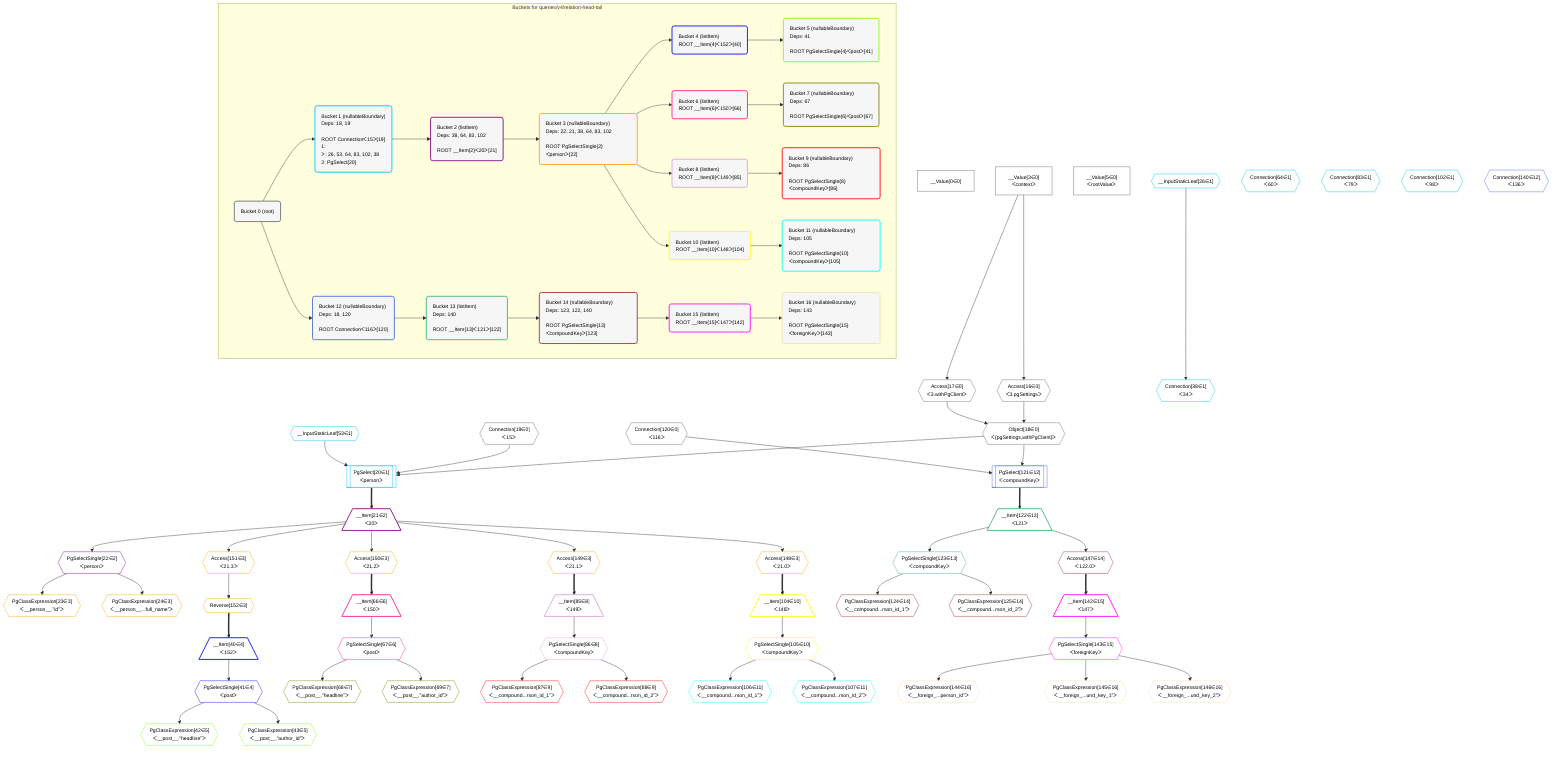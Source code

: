 %%{init: {'themeVariables': { 'fontSize': '12px'}}}%%
graph TD
    classDef path fill:#eee,stroke:#000,color:#000
    classDef plan fill:#fff,stroke-width:1px,color:#000
    classDef itemplan fill:#fff,stroke-width:2px,color:#000
    classDef unbatchedplan fill:#dff,stroke-width:1px,color:#000
    classDef sideeffectplan fill:#fcc,stroke-width:2px,color:#000
    classDef bucket fill:#f6f6f6,color:#000,stroke-width:2px,text-align:left


    %% define steps
    __Value0["__Value[0∈0]"]:::plan
    __Value3["__Value[3∈0]<br />ᐸcontextᐳ"]:::plan
    __Value5["__Value[5∈0]<br />ᐸrootValueᐳ"]:::plan
    Access16{{"Access[16∈0]<br />ᐸ3.pgSettingsᐳ"}}:::plan
    Access17{{"Access[17∈0]<br />ᐸ3.withPgClientᐳ"}}:::plan
    Object18{{"Object[18∈0]<br />ᐸ{pgSettings,withPgClient}ᐳ"}}:::plan
    Connection19{{"Connection[19∈0]<br />ᐸ15ᐳ"}}:::plan
    __InputStaticLeaf53{{"__InputStaticLeaf[53∈1]"}}:::plan
    PgSelect20[["PgSelect[20∈1]<br />ᐸpersonᐳ"]]:::plan
    __Item21[/"__Item[21∈2]<br />ᐸ20ᐳ"\]:::itemplan
    PgSelectSingle22{{"PgSelectSingle[22∈2]<br />ᐸpersonᐳ"}}:::plan
    PgClassExpression23{{"PgClassExpression[23∈3]<br />ᐸ__person__.”id”ᐳ"}}:::plan
    PgClassExpression24{{"PgClassExpression[24∈3]<br />ᐸ__person__...full_name”ᐳ"}}:::plan
    __InputStaticLeaf26{{"__InputStaticLeaf[26∈1]"}}:::plan
    Connection38{{"Connection[38∈1]<br />ᐸ34ᐳ"}}:::plan
    Access151{{"Access[151∈3]<br />ᐸ21.3ᐳ"}}:::plan
    Reverse152{{"Reverse[152∈3]"}}:::plan
    __Item40[/"__Item[40∈4]<br />ᐸ152ᐳ"\]:::itemplan
    PgSelectSingle41{{"PgSelectSingle[41∈4]<br />ᐸpostᐳ"}}:::plan
    PgClassExpression42{{"PgClassExpression[42∈5]<br />ᐸ__post__.”headline”ᐳ"}}:::plan
    PgClassExpression43{{"PgClassExpression[43∈5]<br />ᐸ__post__.”author_id”ᐳ"}}:::plan
    Connection64{{"Connection[64∈1]<br />ᐸ60ᐳ"}}:::plan
    Access150{{"Access[150∈3]<br />ᐸ21.2ᐳ"}}:::plan
    __Item66[/"__Item[66∈6]<br />ᐸ150ᐳ"\]:::itemplan
    PgSelectSingle67{{"PgSelectSingle[67∈6]<br />ᐸpostᐳ"}}:::plan
    PgClassExpression68{{"PgClassExpression[68∈7]<br />ᐸ__post__.”headline”ᐳ"}}:::plan
    PgClassExpression69{{"PgClassExpression[69∈7]<br />ᐸ__post__.”author_id”ᐳ"}}:::plan
    Connection83{{"Connection[83∈1]<br />ᐸ79ᐳ"}}:::plan
    Access149{{"Access[149∈3]<br />ᐸ21.1ᐳ"}}:::plan
    __Item85[/"__Item[85∈8]<br />ᐸ149ᐳ"\]:::itemplan
    PgSelectSingle86{{"PgSelectSingle[86∈8]<br />ᐸcompoundKeyᐳ"}}:::plan
    PgClassExpression87{{"PgClassExpression[87∈9]<br />ᐸ__compound...rson_id_1”ᐳ"}}:::plan
    PgClassExpression88{{"PgClassExpression[88∈9]<br />ᐸ__compound...rson_id_2”ᐳ"}}:::plan
    Connection102{{"Connection[102∈1]<br />ᐸ98ᐳ"}}:::plan
    Access148{{"Access[148∈3]<br />ᐸ21.0ᐳ"}}:::plan
    __Item104[/"__Item[104∈10]<br />ᐸ148ᐳ"\]:::itemplan
    PgSelectSingle105{{"PgSelectSingle[105∈10]<br />ᐸcompoundKeyᐳ"}}:::plan
    PgClassExpression106{{"PgClassExpression[106∈11]<br />ᐸ__compound...rson_id_1”ᐳ"}}:::plan
    PgClassExpression107{{"PgClassExpression[107∈11]<br />ᐸ__compound...rson_id_2”ᐳ"}}:::plan
    Connection120{{"Connection[120∈0]<br />ᐸ116ᐳ"}}:::plan
    PgSelect121[["PgSelect[121∈12]<br />ᐸcompoundKeyᐳ"]]:::plan
    __Item122[/"__Item[122∈13]<br />ᐸ121ᐳ"\]:::itemplan
    PgSelectSingle123{{"PgSelectSingle[123∈13]<br />ᐸcompoundKeyᐳ"}}:::plan
    PgClassExpression124{{"PgClassExpression[124∈14]<br />ᐸ__compound...rson_id_1”ᐳ"}}:::plan
    PgClassExpression125{{"PgClassExpression[125∈14]<br />ᐸ__compound...rson_id_2”ᐳ"}}:::plan
    Connection140{{"Connection[140∈12]<br />ᐸ136ᐳ"}}:::plan
    Access147{{"Access[147∈14]<br />ᐸ122.0ᐳ"}}:::plan
    __Item142[/"__Item[142∈15]<br />ᐸ147ᐳ"\]:::itemplan
    PgSelectSingle143{{"PgSelectSingle[143∈15]<br />ᐸforeignKeyᐳ"}}:::plan
    PgClassExpression144{{"PgClassExpression[144∈16]<br />ᐸ__foreign_...person_id”ᐳ"}}:::plan
    PgClassExpression145{{"PgClassExpression[145∈16]<br />ᐸ__foreign_...und_key_1”ᐳ"}}:::plan
    PgClassExpression146{{"PgClassExpression[146∈16]<br />ᐸ__foreign_...und_key_2”ᐳ"}}:::plan

    %% plan dependencies
    __Value3 --> Access16
    __Value3 --> Access17
    Access16 & Access17 --> Object18
    Object18 & Connection19 & __InputStaticLeaf53 --> PgSelect20
    PgSelect20 ==> __Item21
    __Item21 --> PgSelectSingle22
    PgSelectSingle22 --> PgClassExpression23
    PgSelectSingle22 --> PgClassExpression24
    __InputStaticLeaf26 --> Connection38
    __Item21 --> Access151
    Access151 --> Reverse152
    Reverse152 ==> __Item40
    __Item40 --> PgSelectSingle41
    PgSelectSingle41 --> PgClassExpression42
    PgSelectSingle41 --> PgClassExpression43
    __Item21 --> Access150
    Access150 ==> __Item66
    __Item66 --> PgSelectSingle67
    PgSelectSingle67 --> PgClassExpression68
    PgSelectSingle67 --> PgClassExpression69
    __Item21 --> Access149
    Access149 ==> __Item85
    __Item85 --> PgSelectSingle86
    PgSelectSingle86 --> PgClassExpression87
    PgSelectSingle86 --> PgClassExpression88
    __Item21 --> Access148
    Access148 ==> __Item104
    __Item104 --> PgSelectSingle105
    PgSelectSingle105 --> PgClassExpression106
    PgSelectSingle105 --> PgClassExpression107
    Object18 & Connection120 --> PgSelect121
    PgSelect121 ==> __Item122
    __Item122 --> PgSelectSingle123
    PgSelectSingle123 --> PgClassExpression124
    PgSelectSingle123 --> PgClassExpression125
    __Item122 --> Access147
    Access147 ==> __Item142
    __Item142 --> PgSelectSingle143
    PgSelectSingle143 --> PgClassExpression144
    PgSelectSingle143 --> PgClassExpression145
    PgSelectSingle143 --> PgClassExpression146

    subgraph "Buckets for queries/v4/relation-head-tail"
    Bucket0("Bucket 0 (root)"):::bucket
    classDef bucket0 stroke:#696969
    class Bucket0,__Value0,__Value3,__Value5,Access16,Access17,Object18,Connection19,Connection120 bucket0
    Bucket1("Bucket 1 (nullableBoundary)<br />Deps: 18, 19<br /><br />ROOT Connectionᐸ15ᐳ[19]<br />1: <br />ᐳ: 26, 53, 64, 83, 102, 38<br />2: PgSelect[20]"):::bucket
    classDef bucket1 stroke:#00bfff
    class Bucket1,PgSelect20,__InputStaticLeaf26,Connection38,__InputStaticLeaf53,Connection64,Connection83,Connection102 bucket1
    Bucket2("Bucket 2 (listItem)<br />Deps: 38, 64, 83, 102<br /><br />ROOT __Item{2}ᐸ20ᐳ[21]"):::bucket
    classDef bucket2 stroke:#7f007f
    class Bucket2,__Item21,PgSelectSingle22 bucket2
    Bucket3("Bucket 3 (nullableBoundary)<br />Deps: 22, 21, 38, 64, 83, 102<br /><br />ROOT PgSelectSingle{2}ᐸpersonᐳ[22]"):::bucket
    classDef bucket3 stroke:#ffa500
    class Bucket3,PgClassExpression23,PgClassExpression24,Access148,Access149,Access150,Access151,Reverse152 bucket3
    Bucket4("Bucket 4 (listItem)<br />ROOT __Item{4}ᐸ152ᐳ[40]"):::bucket
    classDef bucket4 stroke:#0000ff
    class Bucket4,__Item40,PgSelectSingle41 bucket4
    Bucket5("Bucket 5 (nullableBoundary)<br />Deps: 41<br /><br />ROOT PgSelectSingle{4}ᐸpostᐳ[41]"):::bucket
    classDef bucket5 stroke:#7fff00
    class Bucket5,PgClassExpression42,PgClassExpression43 bucket5
    Bucket6("Bucket 6 (listItem)<br />ROOT __Item{6}ᐸ150ᐳ[66]"):::bucket
    classDef bucket6 stroke:#ff1493
    class Bucket6,__Item66,PgSelectSingle67 bucket6
    Bucket7("Bucket 7 (nullableBoundary)<br />Deps: 67<br /><br />ROOT PgSelectSingle{6}ᐸpostᐳ[67]"):::bucket
    classDef bucket7 stroke:#808000
    class Bucket7,PgClassExpression68,PgClassExpression69 bucket7
    Bucket8("Bucket 8 (listItem)<br />ROOT __Item{8}ᐸ149ᐳ[85]"):::bucket
    classDef bucket8 stroke:#dda0dd
    class Bucket8,__Item85,PgSelectSingle86 bucket8
    Bucket9("Bucket 9 (nullableBoundary)<br />Deps: 86<br /><br />ROOT PgSelectSingle{8}ᐸcompoundKeyᐳ[86]"):::bucket
    classDef bucket9 stroke:#ff0000
    class Bucket9,PgClassExpression87,PgClassExpression88 bucket9
    Bucket10("Bucket 10 (listItem)<br />ROOT __Item{10}ᐸ148ᐳ[104]"):::bucket
    classDef bucket10 stroke:#ffff00
    class Bucket10,__Item104,PgSelectSingle105 bucket10
    Bucket11("Bucket 11 (nullableBoundary)<br />Deps: 105<br /><br />ROOT PgSelectSingle{10}ᐸcompoundKeyᐳ[105]"):::bucket
    classDef bucket11 stroke:#00ffff
    class Bucket11,PgClassExpression106,PgClassExpression107 bucket11
    Bucket12("Bucket 12 (nullableBoundary)<br />Deps: 18, 120<br /><br />ROOT Connectionᐸ116ᐳ[120]"):::bucket
    classDef bucket12 stroke:#4169e1
    class Bucket12,PgSelect121,Connection140 bucket12
    Bucket13("Bucket 13 (listItem)<br />Deps: 140<br /><br />ROOT __Item{13}ᐸ121ᐳ[122]"):::bucket
    classDef bucket13 stroke:#3cb371
    class Bucket13,__Item122,PgSelectSingle123 bucket13
    Bucket14("Bucket 14 (nullableBoundary)<br />Deps: 123, 122, 140<br /><br />ROOT PgSelectSingle{13}ᐸcompoundKeyᐳ[123]"):::bucket
    classDef bucket14 stroke:#a52a2a
    class Bucket14,PgClassExpression124,PgClassExpression125,Access147 bucket14
    Bucket15("Bucket 15 (listItem)<br />ROOT __Item{15}ᐸ147ᐳ[142]"):::bucket
    classDef bucket15 stroke:#ff00ff
    class Bucket15,__Item142,PgSelectSingle143 bucket15
    Bucket16("Bucket 16 (nullableBoundary)<br />Deps: 143<br /><br />ROOT PgSelectSingle{15}ᐸforeignKeyᐳ[143]"):::bucket
    classDef bucket16 stroke:#f5deb3
    class Bucket16,PgClassExpression144,PgClassExpression145,PgClassExpression146 bucket16
    Bucket0 --> Bucket1 & Bucket12
    Bucket1 --> Bucket2
    Bucket2 --> Bucket3
    Bucket3 --> Bucket4 & Bucket6 & Bucket8 & Bucket10
    Bucket4 --> Bucket5
    Bucket6 --> Bucket7
    Bucket8 --> Bucket9
    Bucket10 --> Bucket11
    Bucket12 --> Bucket13
    Bucket13 --> Bucket14
    Bucket14 --> Bucket15
    Bucket15 --> Bucket16
    end